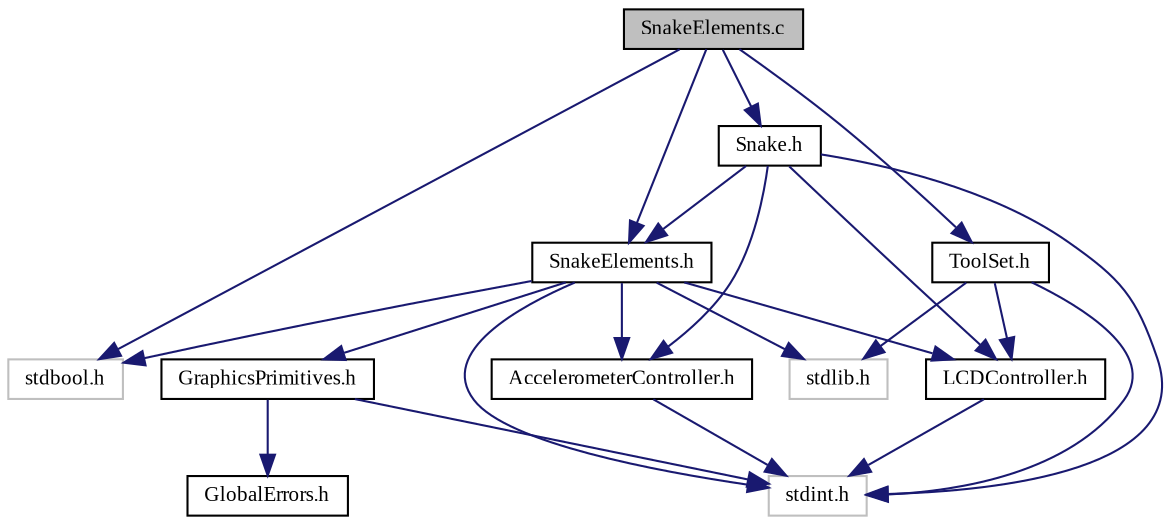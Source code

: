 digraph "SnakeElements.c"
{
  edge [fontname="TimesNewRoman",fontsize="10",labelfontname="TimesNewRoman",labelfontsize="10"];
  node [fontname="TimesNewRoman",fontsize="10",shape=record];
  Node0 [label="SnakeElements.c",height=0.2,width=0.4,color="black", fillcolor="grey75", style="filled", fontcolor="black"];
  Node0 -> Node1 [color="midnightblue",fontsize="10",style="solid",fontname="TimesNewRoman"];
  Node1 [label="SnakeElements.h",height=0.2,width=0.4,color="black", fillcolor="white", style="filled",URL="$_snake_elements_8h.html",tooltip="Elementy weza dla gry Snake - header file. "];
  Node1 -> Node2 [color="midnightblue",fontsize="10",style="solid",fontname="TimesNewRoman"];
  Node2 [label="stdint.h",height=0.2,width=0.4,color="grey75", fillcolor="white", style="filled"];
  Node1 -> Node3 [color="midnightblue",fontsize="10",style="solid",fontname="TimesNewRoman"];
  Node3 [label="stdlib.h",height=0.2,width=0.4,color="grey75", fillcolor="white", style="filled"];
  Node1 -> Node4 [color="midnightblue",fontsize="10",style="solid",fontname="TimesNewRoman"];
  Node4 [label="stdbool.h",height=0.2,width=0.4,color="grey75", fillcolor="white", style="filled"];
  Node1 -> Node5 [color="midnightblue",fontsize="10",style="solid",fontname="TimesNewRoman"];
  Node5 [label="LCDController.h",height=0.2,width=0.4,color="black", fillcolor="white", style="filled",URL="$_l_c_d_controller_8h.html",tooltip="Kontroler sterownika wyswietlacza BD663474 - header file. "];
  Node5 -> Node2 [color="midnightblue",fontsize="10",style="solid",fontname="TimesNewRoman"];
  Node1 -> Node6 [color="midnightblue",fontsize="10",style="solid",fontname="TimesNewRoman"];
  Node6 [label="GraphicsPrimitives.h",height=0.2,width=0.4,color="black", fillcolor="white", style="filled",URL="$_graphics_primitives_8h.html",tooltip="Prymitywy graficzne - header file. "];
  Node6 -> Node7 [color="midnightblue",fontsize="10",style="solid",fontname="TimesNewRoman"];
  Node7 [label="GlobalErrors.h",height=0.2,width=0.4,color="black", fillcolor="white", style="filled",URL="$_global_errors_8h.html",tooltip="Plik zawierajacy wszystkie definicje bledow - header file. "];
  Node6 -> Node2 [color="midnightblue",fontsize="10",style="solid",fontname="TimesNewRoman"];
  Node1 -> Node8 [color="midnightblue",fontsize="10",style="solid",fontname="TimesNewRoman"];
  Node8 [label="AccelerometerController.h",height=0.2,width=0.4,color="black", fillcolor="white", style="filled",URL="$_accelerometer_controller_8h.html",tooltip="Kontroler akcelerometru - header file. "];
  Node8 -> Node2 [color="midnightblue",fontsize="10",style="solid",fontname="TimesNewRoman"];
  Node0 -> Node9 [color="midnightblue",fontsize="10",style="solid",fontname="TimesNewRoman"];
  Node9 [label="ToolSet.h",height=0.2,width=0.4,color="black", fillcolor="white", style="filled",URL="$_tool_set_8h.html",tooltip="Zbior pomocnych funkcji - header file. "];
  Node9 -> Node2 [color="midnightblue",fontsize="10",style="solid",fontname="TimesNewRoman"];
  Node9 -> Node3 [color="midnightblue",fontsize="10",style="solid",fontname="TimesNewRoman"];
  Node9 -> Node5 [color="midnightblue",fontsize="10",style="solid",fontname="TimesNewRoman"];
  Node0 -> Node10 [color="midnightblue",fontsize="10",style="solid",fontname="TimesNewRoman"];
  Node10 [label="Snake.h",height=0.2,width=0.4,color="black", fillcolor="white", style="filled",URL="$_snake_8h.html",tooltip="Gra Snake - header file. "];
  Node10 -> Node2 [color="midnightblue",fontsize="10",style="solid",fontname="TimesNewRoman"];
  Node10 -> Node5 [color="midnightblue",fontsize="10",style="solid",fontname="TimesNewRoman"];
  Node10 -> Node1 [color="midnightblue",fontsize="10",style="solid",fontname="TimesNewRoman"];
  Node10 -> Node8 [color="midnightblue",fontsize="10",style="solid",fontname="TimesNewRoman"];
  Node0 -> Node4 [color="midnightblue",fontsize="10",style="solid",fontname="TimesNewRoman"];
}
